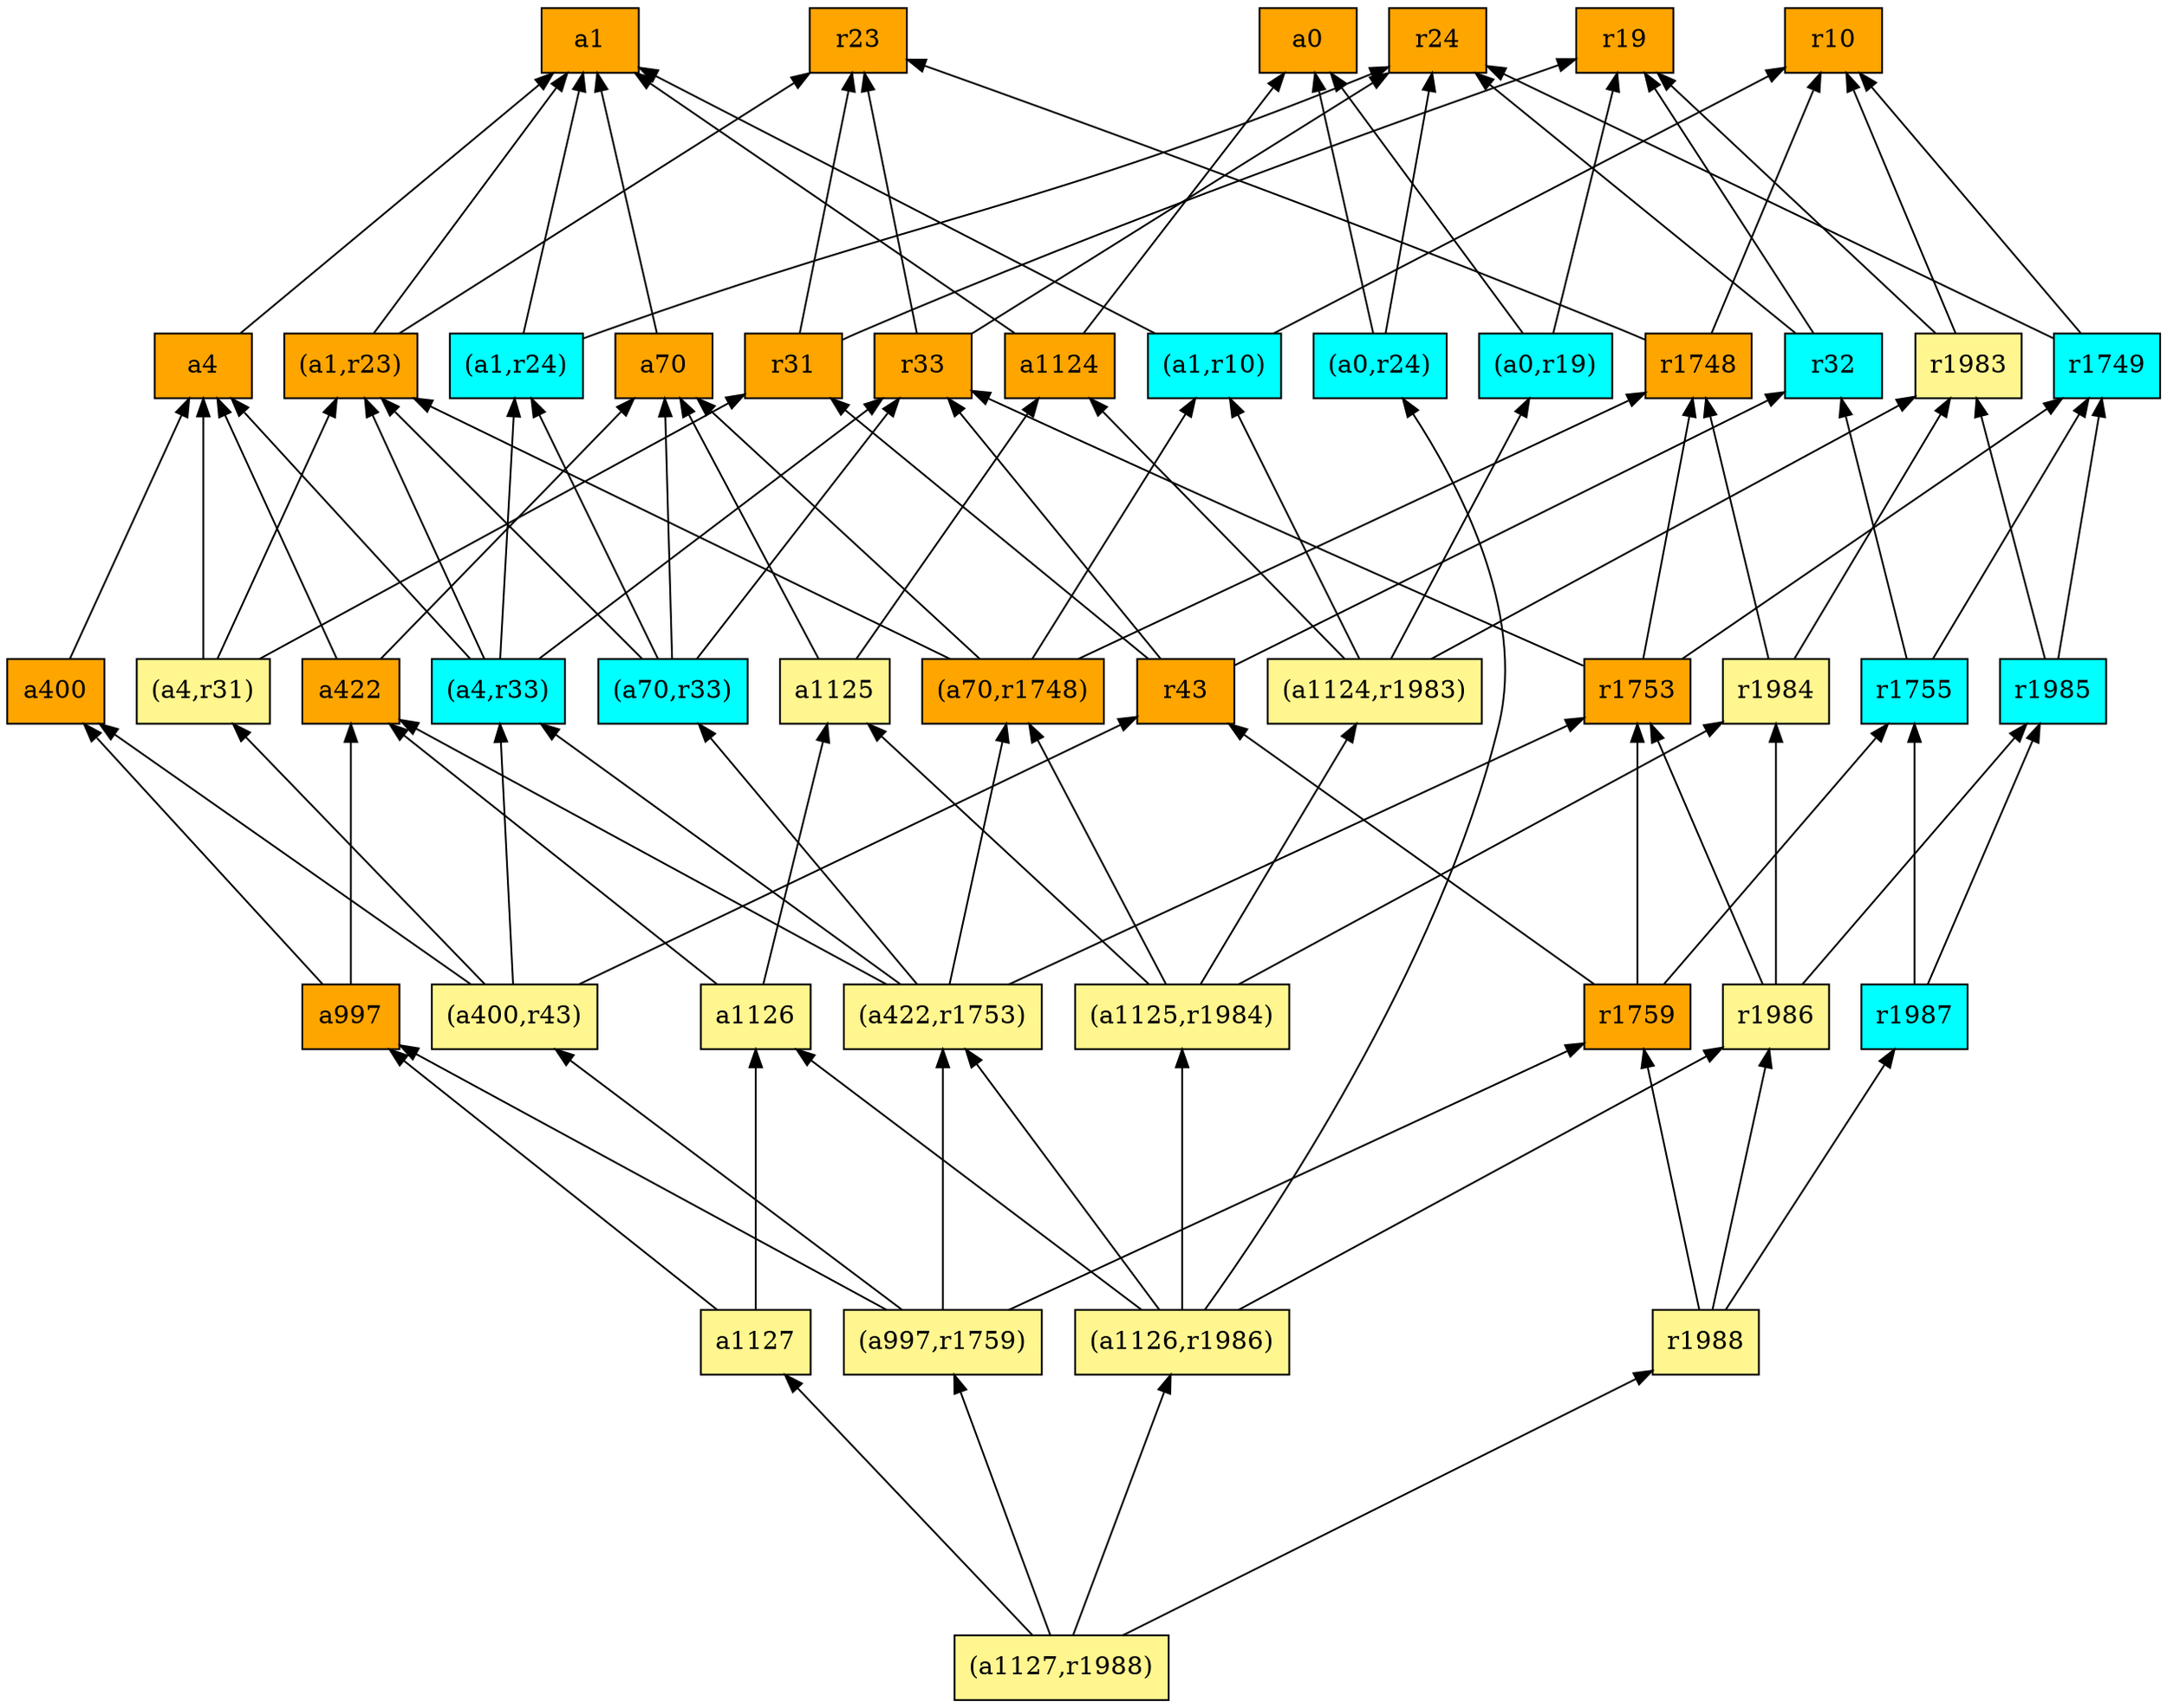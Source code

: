 digraph G {
rankdir=BT;ranksep="2.0";
"(a997,r1759)" [shape=record,fillcolor=khaki1,style=filled,label="{(a997,r1759)}"];
"(a70,r1748)" [shape=record,fillcolor=orange,style=filled,label="{(a70,r1748)}"];
"(a4,r33)" [shape=record,fillcolor=cyan,style=filled,label="{(a4,r33)}"];
"(a1125,r1984)" [shape=record,fillcolor=khaki1,style=filled,label="{(a1125,r1984)}"];
"r1984" [shape=record,fillcolor=khaki1,style=filled,label="{r1984}"];
"r1753" [shape=record,fillcolor=orange,style=filled,label="{r1753}"];
"r1987" [shape=record,fillcolor=cyan,style=filled,label="{r1987}"];
"r32" [shape=record,fillcolor=cyan,style=filled,label="{r32}"];
"a400" [shape=record,fillcolor=orange,style=filled,label="{a400}"];
"a4" [shape=record,fillcolor=orange,style=filled,label="{a4}"];
"r24" [shape=record,fillcolor=orange,style=filled,label="{r24}"];
"a70" [shape=record,fillcolor=orange,style=filled,label="{a70}"];
"a1126" [shape=record,fillcolor=khaki1,style=filled,label="{a1126}"];
"r33" [shape=record,fillcolor=orange,style=filled,label="{r33}"];
"(a1,r10)" [shape=record,fillcolor=cyan,style=filled,label="{(a1,r10)}"];
"a997" [shape=record,fillcolor=orange,style=filled,label="{a997}"];
"r43" [shape=record,fillcolor=orange,style=filled,label="{r43}"];
"(a400,r43)" [shape=record,fillcolor=khaki1,style=filled,label="{(a400,r43)}"];
"a422" [shape=record,fillcolor=orange,style=filled,label="{a422}"];
"a1124" [shape=record,fillcolor=orange,style=filled,label="{a1124}"];
"(a70,r33)" [shape=record,fillcolor=cyan,style=filled,label="{(a70,r33)}"];
"r1749" [shape=record,fillcolor=cyan,style=filled,label="{r1749}"];
"(a1124,r1983)" [shape=record,fillcolor=khaki1,style=filled,label="{(a1124,r1983)}"];
"r1985" [shape=record,fillcolor=cyan,style=filled,label="{r1985}"];
"r31" [shape=record,fillcolor=orange,style=filled,label="{r31}"];
"a0" [shape=record,fillcolor=orange,style=filled,label="{a0}"];
"r1755" [shape=record,fillcolor=cyan,style=filled,label="{r1755}"];
"r1759" [shape=record,fillcolor=orange,style=filled,label="{r1759}"];
"a1" [shape=record,fillcolor=orange,style=filled,label="{a1}"];
"a1125" [shape=record,fillcolor=khaki1,style=filled,label="{a1125}"];
"(a1,r23)" [shape=record,fillcolor=orange,style=filled,label="{(a1,r23)}"];
"(a1,r24)" [shape=record,fillcolor=cyan,style=filled,label="{(a1,r24)}"];
"(a0,r19)" [shape=record,fillcolor=cyan,style=filled,label="{(a0,r19)}"];
"a1127" [shape=record,fillcolor=khaki1,style=filled,label="{a1127}"];
"r19" [shape=record,fillcolor=orange,style=filled,label="{r19}"];
"r1988" [shape=record,fillcolor=khaki1,style=filled,label="{r1988}"];
"r23" [shape=record,fillcolor=orange,style=filled,label="{r23}"];
"(a0,r24)" [shape=record,fillcolor=cyan,style=filled,label="{(a0,r24)}"];
"(a1126,r1986)" [shape=record,fillcolor=khaki1,style=filled,label="{(a1126,r1986)}"];
"(a1127,r1988)" [shape=record,fillcolor=khaki1,style=filled,label="{(a1127,r1988)}"];
"(a4,r31)" [shape=record,fillcolor=khaki1,style=filled,label="{(a4,r31)}"];
"r1983" [shape=record,fillcolor=khaki1,style=filled,label="{r1983}"];
"r1748" [shape=record,fillcolor=orange,style=filled,label="{r1748}"];
"(a422,r1753)" [shape=record,fillcolor=khaki1,style=filled,label="{(a422,r1753)}"];
"r1986" [shape=record,fillcolor=khaki1,style=filled,label="{r1986}"];
"r10" [shape=record,fillcolor=orange,style=filled,label="{r10}"];
"(a997,r1759)" -> "a997"
"(a997,r1759)" -> "r1759"
"(a997,r1759)" -> "(a422,r1753)"
"(a997,r1759)" -> "(a400,r43)"
"(a70,r1748)" -> "r1748"
"(a70,r1748)" -> "(a1,r10)"
"(a70,r1748)" -> "a70"
"(a70,r1748)" -> "(a1,r23)"
"(a4,r33)" -> "a4"
"(a4,r33)" -> "(a1,r23)"
"(a4,r33)" -> "(a1,r24)"
"(a4,r33)" -> "r33"
"(a1125,r1984)" -> "a1125"
"(a1125,r1984)" -> "(a1124,r1983)"
"(a1125,r1984)" -> "(a70,r1748)"
"(a1125,r1984)" -> "r1984"
"r1984" -> "r1983"
"r1984" -> "r1748"
"r1753" -> "r1749"
"r1753" -> "r33"
"r1753" -> "r1748"
"r1987" -> "r1985"
"r1987" -> "r1755"
"r32" -> "r24"
"r32" -> "r19"
"a400" -> "a4"
"a4" -> "a1"
"a70" -> "a1"
"a1126" -> "a1125"
"a1126" -> "a422"
"r33" -> "r24"
"r33" -> "r23"
"(a1,r10)" -> "a1"
"(a1,r10)" -> "r10"
"a997" -> "a422"
"a997" -> "a400"
"r43" -> "r33"
"r43" -> "r31"
"r43" -> "r32"
"(a400,r43)" -> "(a4,r33)"
"(a400,r43)" -> "(a4,r31)"
"(a400,r43)" -> "r43"
"(a400,r43)" -> "a400"
"a422" -> "a4"
"a422" -> "a70"
"a1124" -> "a1"
"a1124" -> "a0"
"(a70,r33)" -> "a70"
"(a70,r33)" -> "(a1,r24)"
"(a70,r33)" -> "r33"
"(a70,r33)" -> "(a1,r23)"
"r1749" -> "r24"
"r1749" -> "r10"
"(a1124,r1983)" -> "a1124"
"(a1124,r1983)" -> "(a1,r10)"
"(a1124,r1983)" -> "(a0,r19)"
"(a1124,r1983)" -> "r1983"
"r1985" -> "r1749"
"r1985" -> "r1983"
"r31" -> "r19"
"r31" -> "r23"
"r1755" -> "r1749"
"r1755" -> "r32"
"r1759" -> "r1755"
"r1759" -> "r43"
"r1759" -> "r1753"
"a1125" -> "a1124"
"a1125" -> "a70"
"(a1,r23)" -> "a1"
"(a1,r23)" -> "r23"
"(a1,r24)" -> "a1"
"(a1,r24)" -> "r24"
"(a0,r19)" -> "a0"
"(a0,r19)" -> "r19"
"a1127" -> "a997"
"a1127" -> "a1126"
"r1988" -> "r1759"
"r1988" -> "r1987"
"r1988" -> "r1986"
"(a0,r24)" -> "a0"
"(a0,r24)" -> "r24"
"(a1126,r1986)" -> "(a1125,r1984)"
"(a1126,r1986)" -> "(a0,r24)"
"(a1126,r1986)" -> "a1126"
"(a1126,r1986)" -> "(a422,r1753)"
"(a1126,r1986)" -> "r1986"
"(a1127,r1988)" -> "(a997,r1759)"
"(a1127,r1988)" -> "a1127"
"(a1127,r1988)" -> "r1988"
"(a1127,r1988)" -> "(a1126,r1986)"
"(a4,r31)" -> "r31"
"(a4,r31)" -> "a4"
"(a4,r31)" -> "(a1,r23)"
"r1983" -> "r19"
"r1983" -> "r10"
"r1748" -> "r23"
"r1748" -> "r10"
"(a422,r1753)" -> "(a70,r33)"
"(a422,r1753)" -> "(a4,r33)"
"(a422,r1753)" -> "(a70,r1748)"
"(a422,r1753)" -> "r1753"
"(a422,r1753)" -> "a422"
"r1986" -> "r1984"
"r1986" -> "r1753"
"r1986" -> "r1985"
}